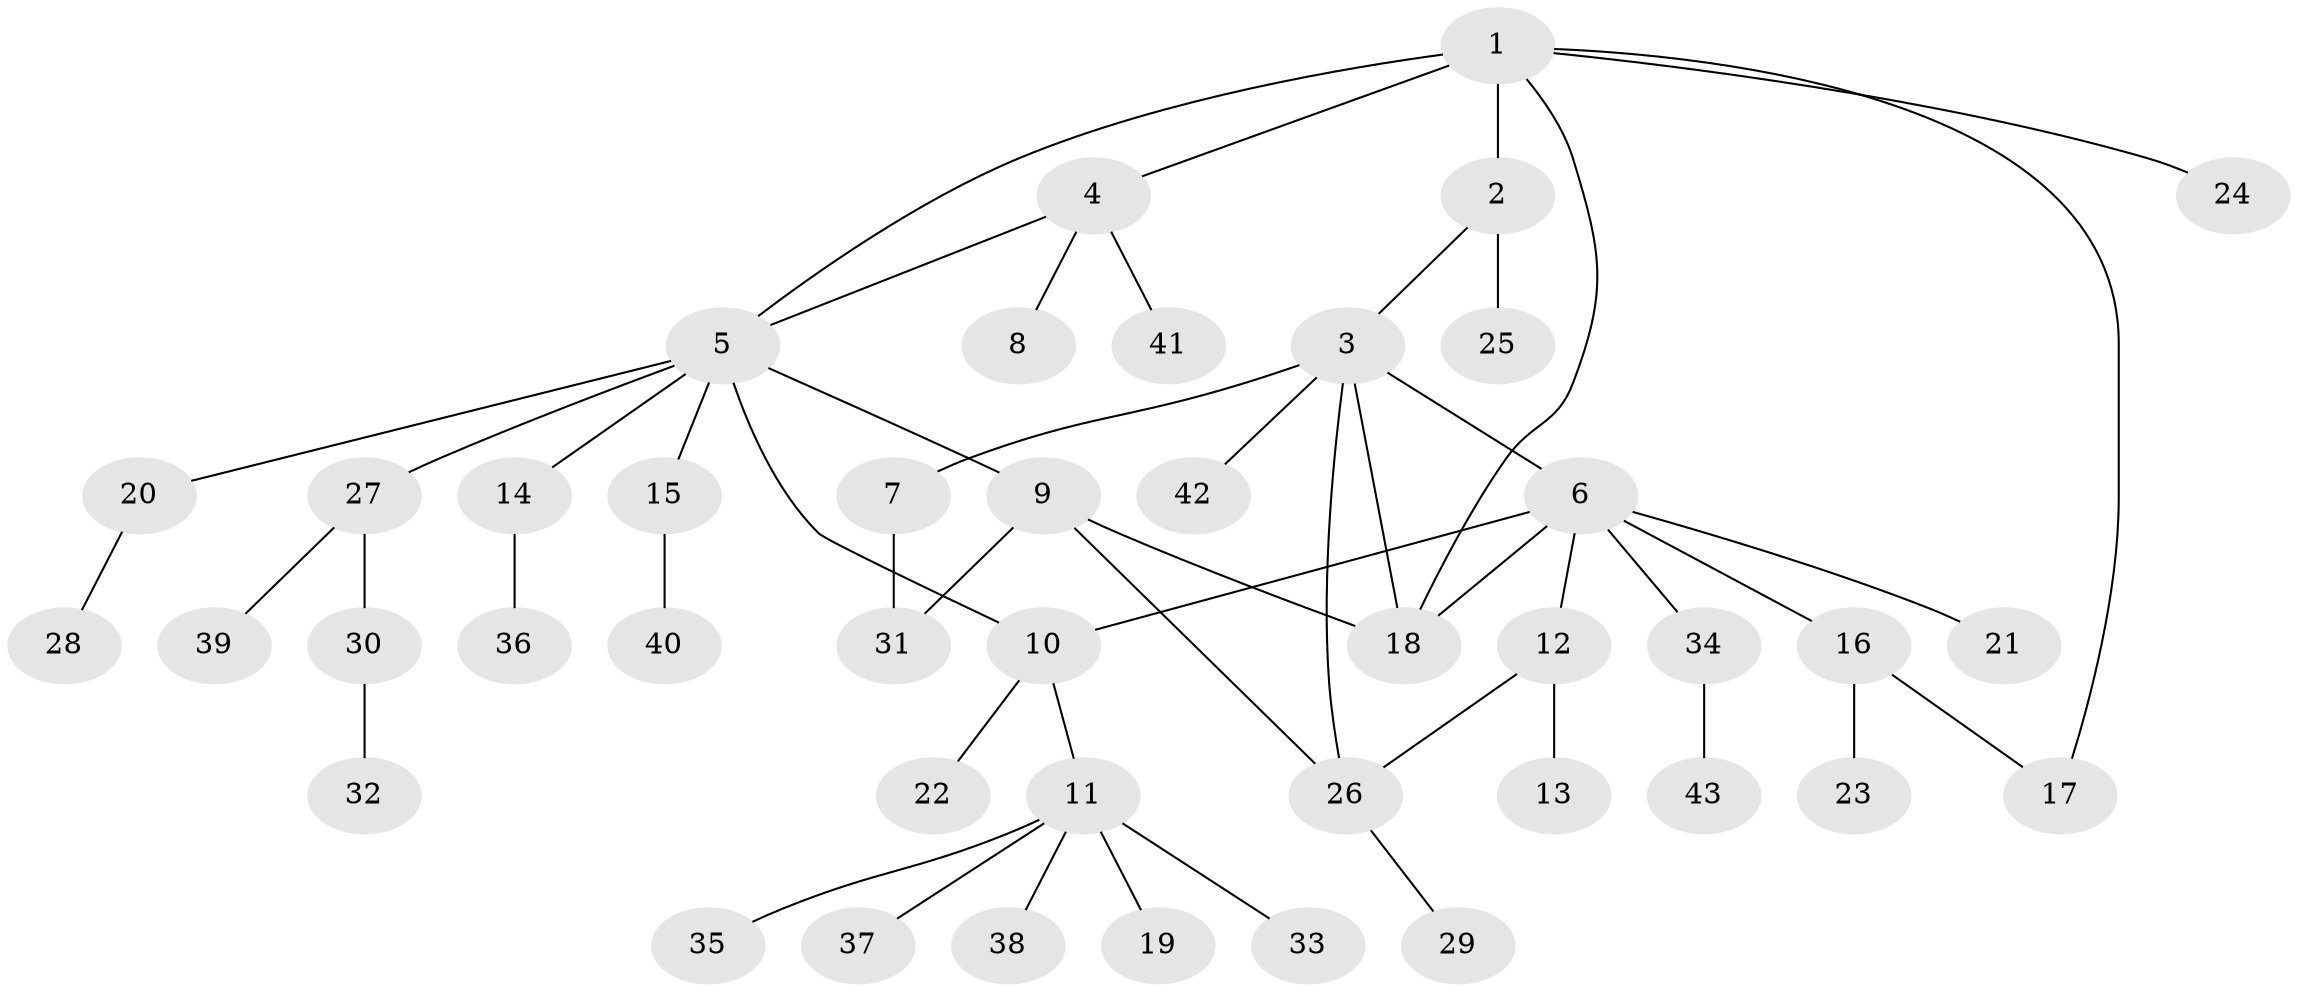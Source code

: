 // original degree distribution, {13: 0.011627906976744186, 3: 0.08139534883720931, 12: 0.011627906976744186, 5: 0.046511627906976744, 9: 0.011627906976744186, 4: 0.046511627906976744, 2: 0.16279069767441862, 1: 0.5930232558139535, 6: 0.011627906976744186, 7: 0.023255813953488372}
// Generated by graph-tools (version 1.1) at 2025/35/03/09/25 02:35:49]
// undirected, 43 vertices, 51 edges
graph export_dot {
graph [start="1"]
  node [color=gray90,style=filled];
  1;
  2;
  3;
  4;
  5;
  6;
  7;
  8;
  9;
  10;
  11;
  12;
  13;
  14;
  15;
  16;
  17;
  18;
  19;
  20;
  21;
  22;
  23;
  24;
  25;
  26;
  27;
  28;
  29;
  30;
  31;
  32;
  33;
  34;
  35;
  36;
  37;
  38;
  39;
  40;
  41;
  42;
  43;
  1 -- 2 [weight=7.0];
  1 -- 4 [weight=1.0];
  1 -- 5 [weight=1.0];
  1 -- 17 [weight=1.0];
  1 -- 18 [weight=1.0];
  1 -- 24 [weight=1.0];
  2 -- 3 [weight=1.0];
  2 -- 25 [weight=1.0];
  3 -- 6 [weight=6.0];
  3 -- 7 [weight=1.0];
  3 -- 18 [weight=1.0];
  3 -- 26 [weight=1.0];
  3 -- 42 [weight=1.0];
  4 -- 5 [weight=1.0];
  4 -- 8 [weight=1.0];
  4 -- 41 [weight=1.0];
  5 -- 9 [weight=1.0];
  5 -- 10 [weight=1.0];
  5 -- 14 [weight=1.0];
  5 -- 15 [weight=1.0];
  5 -- 20 [weight=1.0];
  5 -- 27 [weight=1.0];
  6 -- 10 [weight=1.0];
  6 -- 12 [weight=1.0];
  6 -- 16 [weight=1.0];
  6 -- 18 [weight=1.0];
  6 -- 21 [weight=1.0];
  6 -- 34 [weight=1.0];
  7 -- 31 [weight=1.0];
  9 -- 18 [weight=1.0];
  9 -- 26 [weight=1.0];
  9 -- 31 [weight=1.0];
  10 -- 11 [weight=1.0];
  10 -- 22 [weight=2.0];
  11 -- 19 [weight=1.0];
  11 -- 33 [weight=1.0];
  11 -- 35 [weight=1.0];
  11 -- 37 [weight=1.0];
  11 -- 38 [weight=1.0];
  12 -- 13 [weight=3.0];
  12 -- 26 [weight=1.0];
  14 -- 36 [weight=1.0];
  15 -- 40 [weight=1.0];
  16 -- 17 [weight=1.0];
  16 -- 23 [weight=2.0];
  20 -- 28 [weight=1.0];
  26 -- 29 [weight=1.0];
  27 -- 30 [weight=1.0];
  27 -- 39 [weight=1.0];
  30 -- 32 [weight=1.0];
  34 -- 43 [weight=1.0];
}
